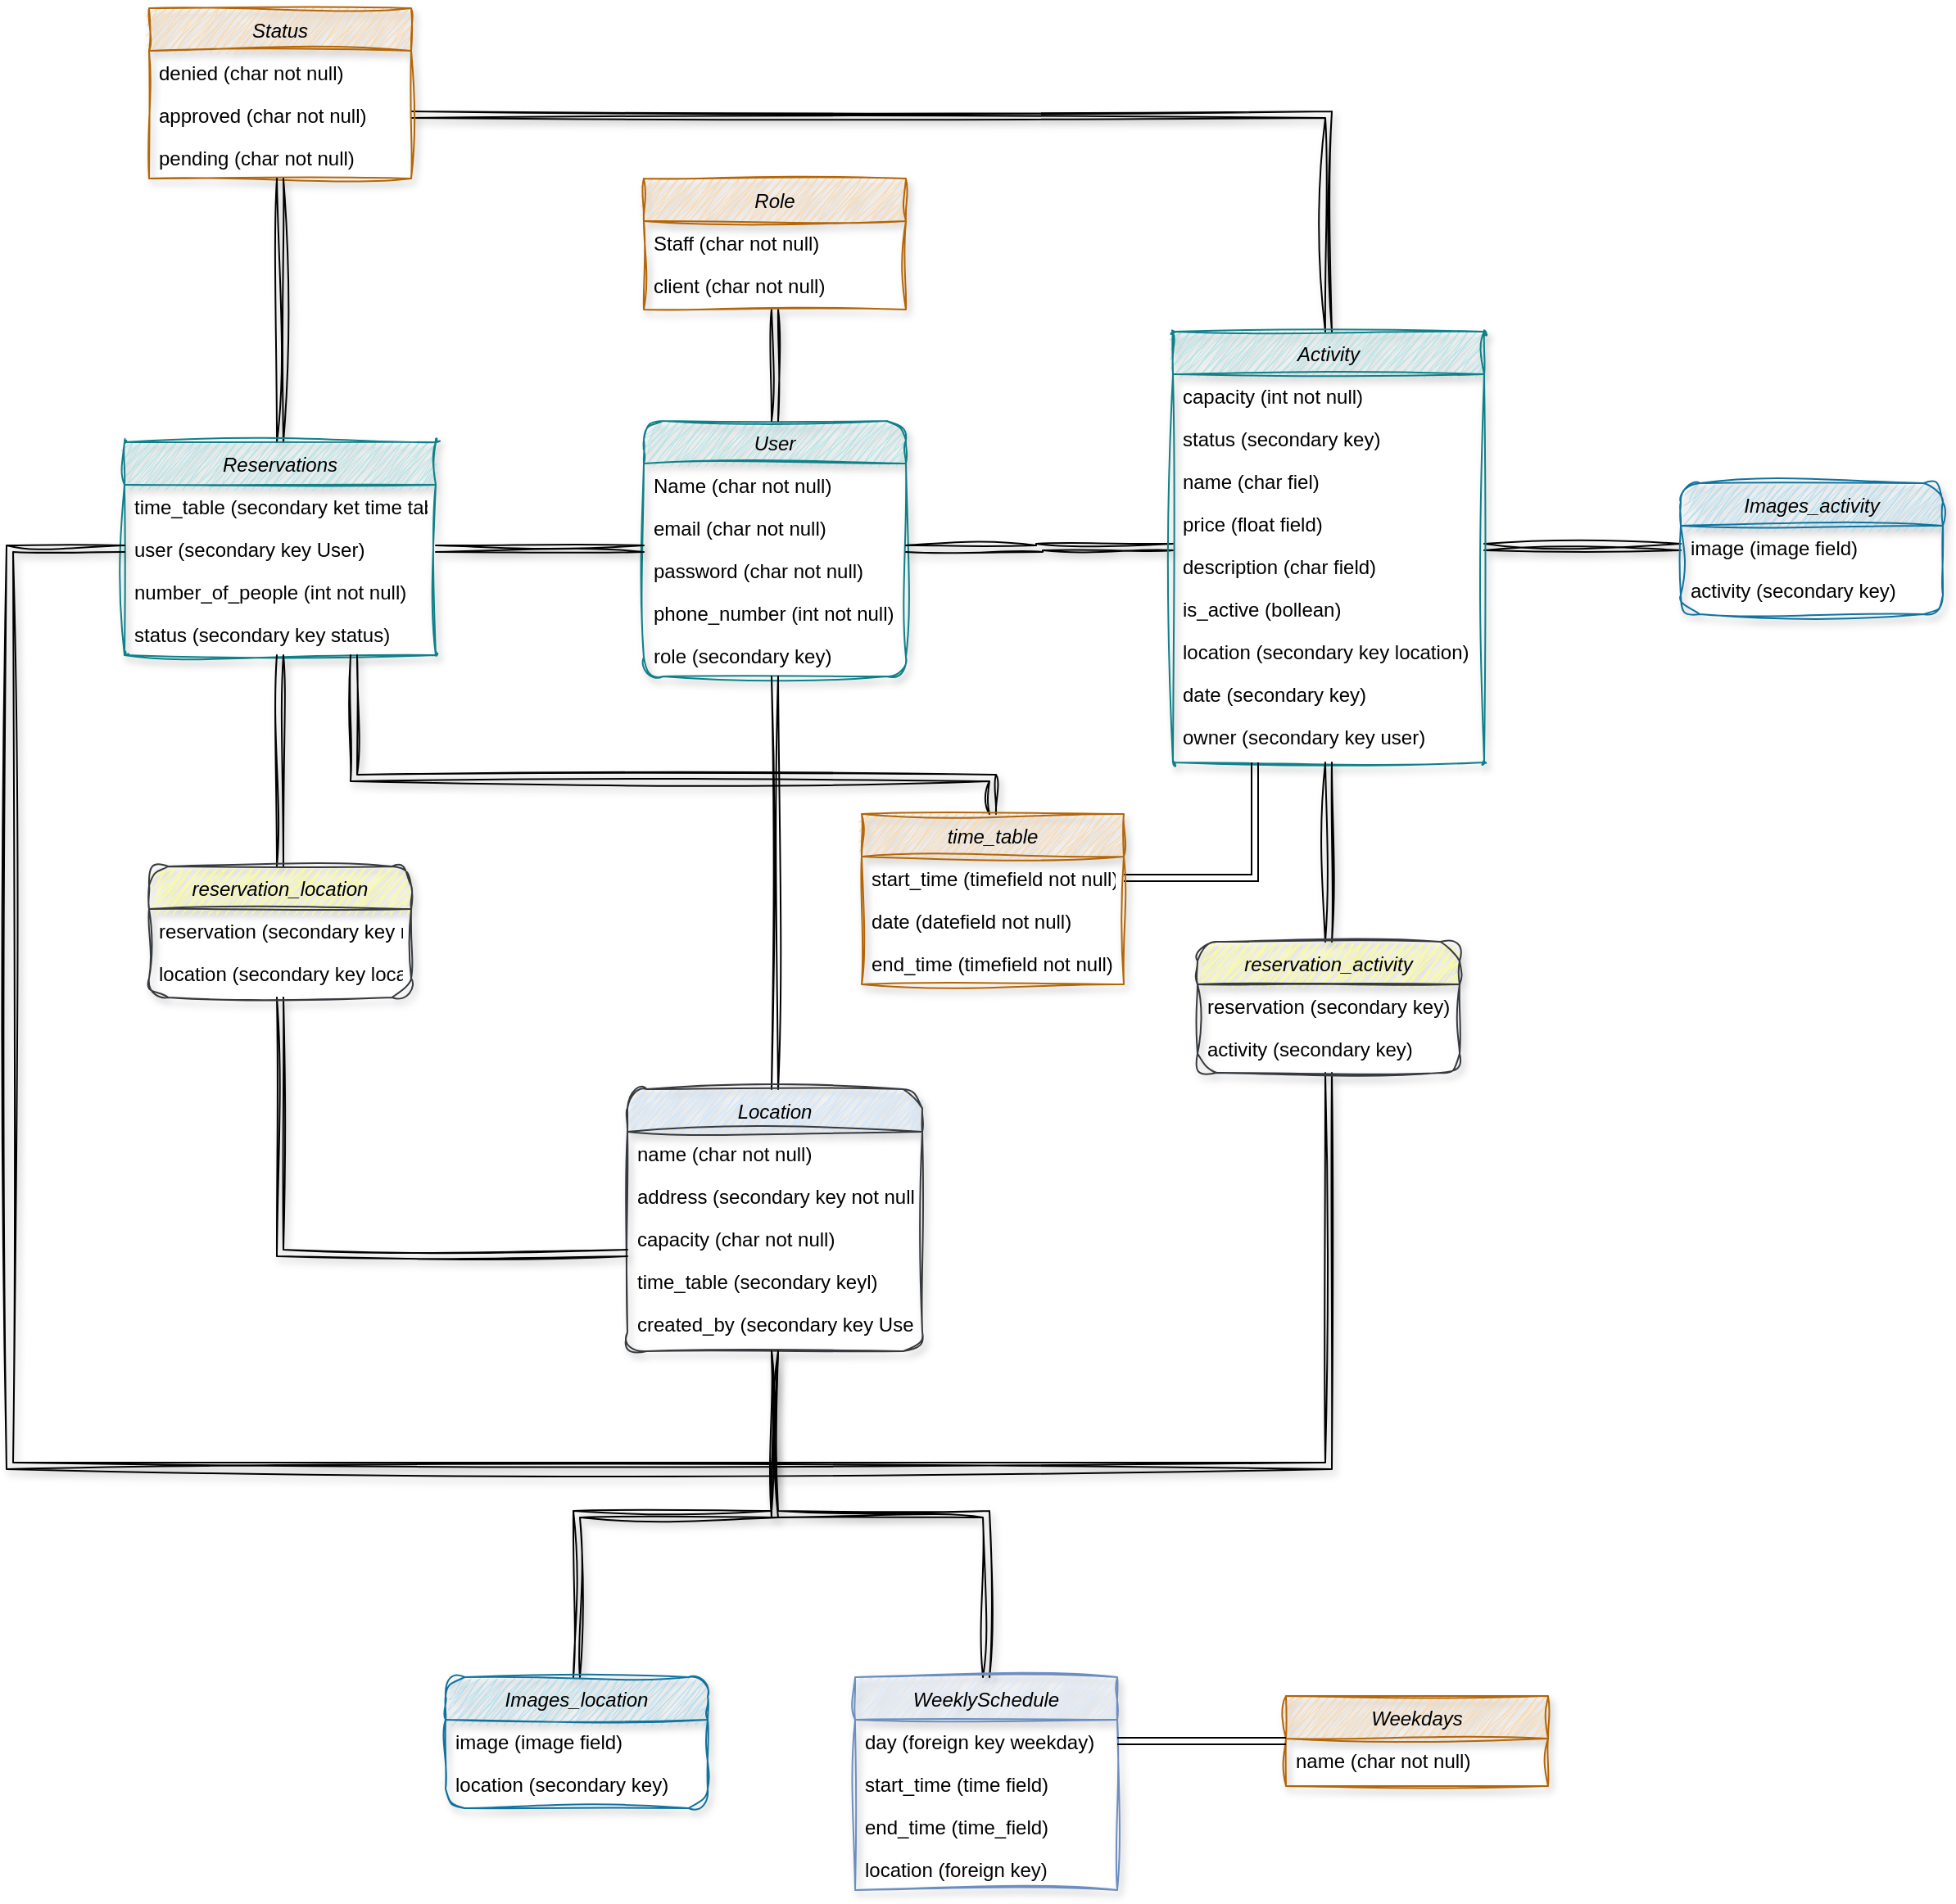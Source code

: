 <mxfile version="28.2.3">
  <diagram id="C5RBs43oDa-KdzZeNtuy" name="Page-1">
    <mxGraphModel dx="1466" dy="1884" grid="0" gridSize="10" guides="1" tooltips="1" connect="1" arrows="1" fold="1" page="0" pageScale="1" pageWidth="827" pageHeight="1169" math="0" shadow="0">
      <root>
        <mxCell id="WIyWlLk6GJQsqaUBKTNV-0" />
        <mxCell id="WIyWlLk6GJQsqaUBKTNV-1" parent="WIyWlLk6GJQsqaUBKTNV-0" />
        <mxCell id="UqeaQWdsZRu4WyFuc7RS-65" value="User" style="swimlane;fontStyle=2;align=center;verticalAlign=top;childLayout=stackLayout;horizontal=1;startSize=26;horizontalStack=0;resizeParent=1;resizeLast=0;collapsible=1;marginBottom=0;rounded=1;shadow=1;strokeWidth=1;fillColor=#b0e3e6;strokeColor=#0e8088;gradientColor=none;fillStyle=zigzag;sketch=1;curveFitting=1;jiggle=2;glass=0;" parent="WIyWlLk6GJQsqaUBKTNV-1" vertex="1">
          <mxGeometry x="1133" y="-190" width="160" height="156" as="geometry">
            <mxRectangle x="230" y="140" width="160" height="26" as="alternateBounds" />
          </mxGeometry>
        </mxCell>
        <mxCell id="UqeaQWdsZRu4WyFuc7RS-66" value="Name (char not null)" style="text;align=left;verticalAlign=top;spacingLeft=4;spacingRight=4;overflow=hidden;rotatable=0;points=[[0,0.5],[1,0.5]];portConstraint=eastwest;" parent="UqeaQWdsZRu4WyFuc7RS-65" vertex="1">
          <mxGeometry y="26" width="160" height="26" as="geometry" />
        </mxCell>
        <mxCell id="UqeaQWdsZRu4WyFuc7RS-67" value="email (char not null)" style="text;align=left;verticalAlign=top;spacingLeft=4;spacingRight=4;overflow=hidden;rotatable=0;points=[[0,0.5],[1,0.5]];portConstraint=eastwest;rounded=0;shadow=0;html=0;" parent="UqeaQWdsZRu4WyFuc7RS-65" vertex="1">
          <mxGeometry y="52" width="160" height="26" as="geometry" />
        </mxCell>
        <mxCell id="UqeaQWdsZRu4WyFuc7RS-68" value="password (char not null)" style="text;align=left;verticalAlign=top;spacingLeft=4;spacingRight=4;overflow=hidden;rotatable=0;points=[[0,0.5],[1,0.5]];portConstraint=eastwest;rounded=0;shadow=0;html=0;" parent="UqeaQWdsZRu4WyFuc7RS-65" vertex="1">
          <mxGeometry y="78" width="160" height="26" as="geometry" />
        </mxCell>
        <mxCell id="UqeaQWdsZRu4WyFuc7RS-69" value="phone_number (int not null)" style="text;align=left;verticalAlign=top;spacingLeft=4;spacingRight=4;overflow=hidden;rotatable=0;points=[[0,0.5],[1,0.5]];portConstraint=eastwest;" parent="UqeaQWdsZRu4WyFuc7RS-65" vertex="1">
          <mxGeometry y="104" width="160" height="26" as="geometry" />
        </mxCell>
        <mxCell id="UqeaQWdsZRu4WyFuc7RS-70" value="role (secondary key)" style="text;align=left;verticalAlign=top;spacingLeft=4;spacingRight=4;overflow=hidden;rotatable=0;points=[[0,0.5],[1,0.5]];portConstraint=eastwest;" parent="UqeaQWdsZRu4WyFuc7RS-65" vertex="1">
          <mxGeometry y="130" width="160" height="26" as="geometry" />
        </mxCell>
        <mxCell id="UqeaQWdsZRu4WyFuc7RS-71" style="edgeStyle=orthogonalEdgeStyle;rounded=0;orthogonalLoop=1;jettySize=auto;html=1;sketch=1;curveFitting=1;jiggle=2;shadow=1;shape=link;" parent="WIyWlLk6GJQsqaUBKTNV-1" source="UqeaQWdsZRu4WyFuc7RS-72" target="UqeaQWdsZRu4WyFuc7RS-65" edge="1">
          <mxGeometry relative="1" as="geometry" />
        </mxCell>
        <mxCell id="UqeaQWdsZRu4WyFuc7RS-72" value="Role" style="swimlane;fontStyle=2;align=center;verticalAlign=top;childLayout=stackLayout;horizontal=1;startSize=26;horizontalStack=0;resizeParent=1;resizeLast=0;collapsible=1;marginBottom=0;rounded=0;shadow=1;strokeWidth=1;fillColor=#fad7ac;strokeColor=#b46504;fillStyle=zigzag;sketch=1;curveFitting=1;jiggle=2;" parent="WIyWlLk6GJQsqaUBKTNV-1" vertex="1">
          <mxGeometry x="1133" y="-338" width="160" height="80" as="geometry">
            <mxRectangle x="230" y="140" width="160" height="26" as="alternateBounds" />
          </mxGeometry>
        </mxCell>
        <mxCell id="UqeaQWdsZRu4WyFuc7RS-73" value="Staff (char not null)" style="text;align=left;verticalAlign=top;spacingLeft=4;spacingRight=4;overflow=hidden;rotatable=0;points=[[0,0.5],[1,0.5]];portConstraint=eastwest;" parent="UqeaQWdsZRu4WyFuc7RS-72" vertex="1">
          <mxGeometry y="26" width="160" height="26" as="geometry" />
        </mxCell>
        <mxCell id="UqeaQWdsZRu4WyFuc7RS-74" value="client (char not null)" style="text;align=left;verticalAlign=top;spacingLeft=4;spacingRight=4;overflow=hidden;rotatable=0;points=[[0,0.5],[1,0.5]];portConstraint=eastwest;rounded=0;shadow=0;html=0;" parent="UqeaQWdsZRu4WyFuc7RS-72" vertex="1">
          <mxGeometry y="52" width="160" height="26" as="geometry" />
        </mxCell>
        <mxCell id="UqeaQWdsZRu4WyFuc7RS-75" style="edgeStyle=orthogonalEdgeStyle;rounded=0;orthogonalLoop=1;jettySize=auto;html=1;sketch=1;curveFitting=1;jiggle=2;shape=link;shadow=1;" parent="WIyWlLk6GJQsqaUBKTNV-1" source="UqeaQWdsZRu4WyFuc7RS-78" target="UqeaQWdsZRu4WyFuc7RS-84" edge="1">
          <mxGeometry relative="1" as="geometry" />
        </mxCell>
        <mxCell id="UqeaQWdsZRu4WyFuc7RS-76" style="edgeStyle=orthogonalEdgeStyle;rounded=1;orthogonalLoop=1;jettySize=auto;html=1;shape=link;sketch=1;curveFitting=1;jiggle=2;" parent="WIyWlLk6GJQsqaUBKTNV-1" source="UqeaQWdsZRu4WyFuc7RS-78" target="UqeaQWdsZRu4WyFuc7RS-65" edge="1">
          <mxGeometry relative="1" as="geometry" />
        </mxCell>
        <mxCell id="UqeaQWdsZRu4WyFuc7RS-78" value="Location" style="swimlane;fontStyle=2;align=center;verticalAlign=top;childLayout=stackLayout;horizontal=1;startSize=26;horizontalStack=0;resizeParent=1;resizeLast=0;collapsible=1;marginBottom=0;rounded=1;shadow=1;strokeWidth=1;fillColor=#cce5ff;strokeColor=#36393d;fillStyle=zigzag;sketch=1;curveFitting=1;jiggle=2;" parent="WIyWlLk6GJQsqaUBKTNV-1" vertex="1">
          <mxGeometry x="1123" y="218" width="180" height="160" as="geometry">
            <mxRectangle x="70" y="-280" width="160" height="26" as="alternateBounds" />
          </mxGeometry>
        </mxCell>
        <mxCell id="UqeaQWdsZRu4WyFuc7RS-79" value="name (char not null)" style="text;align=left;verticalAlign=top;spacingLeft=4;spacingRight=4;overflow=hidden;rotatable=0;points=[[0,0.5],[1,0.5]];portConstraint=eastwest;" parent="UqeaQWdsZRu4WyFuc7RS-78" vertex="1">
          <mxGeometry y="26" width="180" height="26" as="geometry" />
        </mxCell>
        <mxCell id="UqeaQWdsZRu4WyFuc7RS-80" value="address (secondary key not null)" style="text;align=left;verticalAlign=top;spacingLeft=4;spacingRight=4;overflow=hidden;rotatable=0;points=[[0,0.5],[1,0.5]];portConstraint=eastwest;rounded=0;shadow=0;html=0;" parent="UqeaQWdsZRu4WyFuc7RS-78" vertex="1">
          <mxGeometry y="52" width="180" height="26" as="geometry" />
        </mxCell>
        <mxCell id="UqeaQWdsZRu4WyFuc7RS-81" value="capacity (char not null)" style="text;align=left;verticalAlign=top;spacingLeft=4;spacingRight=4;overflow=hidden;rotatable=0;points=[[0,0.5],[1,0.5]];portConstraint=eastwest;rounded=0;shadow=0;html=0;" parent="UqeaQWdsZRu4WyFuc7RS-78" vertex="1">
          <mxGeometry y="78" width="180" height="26" as="geometry" />
        </mxCell>
        <mxCell id="UqeaQWdsZRu4WyFuc7RS-82" value="time_table (secondary keyl)" style="text;align=left;verticalAlign=top;spacingLeft=4;spacingRight=4;overflow=hidden;rotatable=0;points=[[0,0.5],[1,0.5]];portConstraint=eastwest;rounded=0;shadow=0;html=0;" parent="UqeaQWdsZRu4WyFuc7RS-78" vertex="1">
          <mxGeometry y="104" width="180" height="26" as="geometry" />
        </mxCell>
        <mxCell id="UqeaQWdsZRu4WyFuc7RS-83" value="created_by (secondary key User)" style="text;align=left;verticalAlign=top;spacingLeft=4;spacingRight=4;overflow=hidden;rotatable=0;points=[[0,0.5],[1,0.5]];portConstraint=eastwest;rounded=0;shadow=0;html=0;" parent="UqeaQWdsZRu4WyFuc7RS-78" vertex="1">
          <mxGeometry y="130" width="180" height="26" as="geometry" />
        </mxCell>
        <mxCell id="UqeaQWdsZRu4WyFuc7RS-84" value="Images_location" style="swimlane;fontStyle=2;align=center;verticalAlign=top;childLayout=stackLayout;horizontal=1;startSize=26;horizontalStack=0;resizeParent=1;resizeLast=0;collapsible=1;marginBottom=0;rounded=1;shadow=1;strokeWidth=1;fillColor=#b1ddf0;strokeColor=#10739e;fillStyle=zigzag;sketch=1;curveFitting=1;jiggle=2;" parent="WIyWlLk6GJQsqaUBKTNV-1" vertex="1">
          <mxGeometry x="1012" y="577" width="160" height="80" as="geometry">
            <mxRectangle x="230" y="140" width="160" height="26" as="alternateBounds" />
          </mxGeometry>
        </mxCell>
        <mxCell id="UqeaQWdsZRu4WyFuc7RS-85" value="image (image field)" style="text;align=left;verticalAlign=top;spacingLeft=4;spacingRight=4;overflow=hidden;rotatable=0;points=[[0,0.5],[1,0.5]];portConstraint=eastwest;rounded=1;sketch=1;curveFitting=1;jiggle=2;shadow=1;" parent="UqeaQWdsZRu4WyFuc7RS-84" vertex="1">
          <mxGeometry y="26" width="160" height="26" as="geometry" />
        </mxCell>
        <mxCell id="UqeaQWdsZRu4WyFuc7RS-86" value="location (secondary key)" style="text;align=left;verticalAlign=top;spacingLeft=4;spacingRight=4;overflow=hidden;rotatable=0;points=[[0,0.5],[1,0.5]];portConstraint=eastwest;rounded=0;shadow=0;html=0;" parent="UqeaQWdsZRu4WyFuc7RS-84" vertex="1">
          <mxGeometry y="52" width="160" height="26" as="geometry" />
        </mxCell>
        <mxCell id="UqeaQWdsZRu4WyFuc7RS-87" style="edgeStyle=orthogonalEdgeStyle;rounded=0;orthogonalLoop=1;jettySize=auto;html=1;entryX=1;entryY=0.5;entryDx=0;entryDy=0;shadow=1;flowAnimation=0;sketch=1;curveFitting=1;jiggle=2;shape=link;" parent="WIyWlLk6GJQsqaUBKTNV-1" source="UqeaQWdsZRu4WyFuc7RS-90" target="UqeaQWdsZRu4WyFuc7RS-102" edge="1">
          <mxGeometry relative="1" as="geometry" />
        </mxCell>
        <mxCell id="UqeaQWdsZRu4WyFuc7RS-88" style="edgeStyle=orthogonalEdgeStyle;rounded=0;orthogonalLoop=1;jettySize=auto;html=1;shape=link;shadow=1;sketch=1;curveFitting=1;jiggle=2;" parent="WIyWlLk6GJQsqaUBKTNV-1" source="UqeaQWdsZRu4WyFuc7RS-90" target="UqeaQWdsZRu4WyFuc7RS-65" edge="1">
          <mxGeometry relative="1" as="geometry" />
        </mxCell>
        <mxCell id="UqeaQWdsZRu4WyFuc7RS-89" style="edgeStyle=orthogonalEdgeStyle;rounded=0;orthogonalLoop=1;jettySize=auto;html=1;sketch=1;curveFitting=1;jiggle=2;shadow=1;shape=link;" parent="WIyWlLk6GJQsqaUBKTNV-1" source="UqeaQWdsZRu4WyFuc7RS-90" target="UqeaQWdsZRu4WyFuc7RS-105" edge="1">
          <mxGeometry relative="1" as="geometry" />
        </mxCell>
        <mxCell id="UqeaQWdsZRu4WyFuc7RS-90" value="Activity" style="swimlane;fontStyle=2;align=center;verticalAlign=top;childLayout=stackLayout;horizontal=1;startSize=26;horizontalStack=0;resizeParent=1;resizeLast=0;collapsible=1;marginBottom=0;rounded=1;shadow=1;strokeWidth=1;fillColor=#b0e3e6;strokeColor=#0e8088;gradientColor=none;fillStyle=zigzag;glass=0;arcSize=0;swimlaneLine=1;sketch=1;curveFitting=1;jiggle=2;" parent="WIyWlLk6GJQsqaUBKTNV-1" vertex="1">
          <mxGeometry x="1456" y="-244.5" width="190" height="263" as="geometry">
            <mxRectangle x="230" y="140" width="160" height="26" as="alternateBounds" />
          </mxGeometry>
        </mxCell>
        <mxCell id="UqeaQWdsZRu4WyFuc7RS-91" value="capacity (int not null)" style="text;align=left;verticalAlign=top;spacingLeft=4;spacingRight=4;overflow=hidden;rotatable=0;points=[[0,0.5],[1,0.5]];portConstraint=eastwest;" parent="UqeaQWdsZRu4WyFuc7RS-90" vertex="1">
          <mxGeometry y="26" width="190" height="26" as="geometry" />
        </mxCell>
        <mxCell id="UqeaQWdsZRu4WyFuc7RS-92" value="status (secondary key)" style="text;align=left;verticalAlign=top;spacingLeft=4;spacingRight=4;overflow=hidden;rotatable=0;points=[[0,0.5],[1,0.5]];portConstraint=eastwest;" parent="UqeaQWdsZRu4WyFuc7RS-90" vertex="1">
          <mxGeometry y="52" width="190" height="26" as="geometry" />
        </mxCell>
        <mxCell id="UqeaQWdsZRu4WyFuc7RS-93" value="name (char fiel)" style="text;align=left;verticalAlign=top;spacingLeft=4;spacingRight=4;overflow=hidden;rotatable=0;points=[[0,0.5],[1,0.5]];portConstraint=eastwest;" parent="UqeaQWdsZRu4WyFuc7RS-90" vertex="1">
          <mxGeometry y="78" width="190" height="26" as="geometry" />
        </mxCell>
        <mxCell id="UqeaQWdsZRu4WyFuc7RS-94" value="price (float field)" style="text;align=left;verticalAlign=top;spacingLeft=4;spacingRight=4;overflow=hidden;rotatable=0;points=[[0,0.5],[1,0.5]];portConstraint=eastwest;" parent="UqeaQWdsZRu4WyFuc7RS-90" vertex="1">
          <mxGeometry y="104" width="190" height="26" as="geometry" />
        </mxCell>
        <mxCell id="UqeaQWdsZRu4WyFuc7RS-95" value="description (char field)" style="text;align=left;verticalAlign=top;spacingLeft=4;spacingRight=4;overflow=hidden;rotatable=0;points=[[0,0.5],[1,0.5]];portConstraint=eastwest;" parent="UqeaQWdsZRu4WyFuc7RS-90" vertex="1">
          <mxGeometry y="130" width="190" height="26" as="geometry" />
        </mxCell>
        <mxCell id="UqeaQWdsZRu4WyFuc7RS-96" value="is_active (bollean)" style="text;align=left;verticalAlign=top;spacingLeft=4;spacingRight=4;overflow=hidden;rotatable=0;points=[[0,0.5],[1,0.5]];portConstraint=eastwest;" parent="UqeaQWdsZRu4WyFuc7RS-90" vertex="1">
          <mxGeometry y="156" width="190" height="26" as="geometry" />
        </mxCell>
        <mxCell id="UqeaQWdsZRu4WyFuc7RS-97" value="location (secondary key location)" style="text;align=left;verticalAlign=top;spacingLeft=4;spacingRight=4;overflow=hidden;rotatable=0;points=[[0,0.5],[1,0.5]];portConstraint=eastwest;" parent="UqeaQWdsZRu4WyFuc7RS-90" vertex="1">
          <mxGeometry y="182" width="190" height="26" as="geometry" />
        </mxCell>
        <mxCell id="UqeaQWdsZRu4WyFuc7RS-98" value="date (secondary key)" style="text;align=left;verticalAlign=top;spacingLeft=4;spacingRight=4;overflow=hidden;rotatable=0;points=[[0,0.5],[1,0.5]];portConstraint=eastwest;" parent="UqeaQWdsZRu4WyFuc7RS-90" vertex="1">
          <mxGeometry y="208" width="190" height="26" as="geometry" />
        </mxCell>
        <mxCell id="UqeaQWdsZRu4WyFuc7RS-99" value="owner (secondary key user)" style="text;align=left;verticalAlign=top;spacingLeft=4;spacingRight=4;overflow=hidden;rotatable=0;points=[[0,0.5],[1,0.5]];portConstraint=eastwest;" parent="UqeaQWdsZRu4WyFuc7RS-90" vertex="1">
          <mxGeometry y="234" width="190" height="26" as="geometry" />
        </mxCell>
        <mxCell id="UqeaQWdsZRu4WyFuc7RS-100" value="Status" style="swimlane;fontStyle=2;align=center;verticalAlign=top;childLayout=stackLayout;horizontal=1;startSize=26;horizontalStack=0;resizeParent=1;resizeLast=0;collapsible=1;marginBottom=0;rounded=0;shadow=1;strokeWidth=1;fillColor=#fad7ac;strokeColor=#b46504;fillStyle=zigzag;sketch=1;curveFitting=1;jiggle=2;" parent="WIyWlLk6GJQsqaUBKTNV-1" vertex="1">
          <mxGeometry x="831" y="-442" width="160" height="104" as="geometry">
            <mxRectangle x="230" y="140" width="160" height="26" as="alternateBounds" />
          </mxGeometry>
        </mxCell>
        <mxCell id="UqeaQWdsZRu4WyFuc7RS-101" value="denied (char not null)" style="text;align=left;verticalAlign=top;spacingLeft=4;spacingRight=4;overflow=hidden;rotatable=0;points=[[0,0.5],[1,0.5]];portConstraint=eastwest;rounded=0;shadow=0;html=0;" parent="UqeaQWdsZRu4WyFuc7RS-100" vertex="1">
          <mxGeometry y="26" width="160" height="26" as="geometry" />
        </mxCell>
        <mxCell id="UqeaQWdsZRu4WyFuc7RS-102" value="approved (char not null)" style="text;align=left;verticalAlign=top;spacingLeft=4;spacingRight=4;overflow=hidden;rotatable=0;points=[[0,0.5],[1,0.5]];portConstraint=eastwest;" parent="UqeaQWdsZRu4WyFuc7RS-100" vertex="1">
          <mxGeometry y="52" width="160" height="26" as="geometry" />
        </mxCell>
        <mxCell id="UqeaQWdsZRu4WyFuc7RS-103" value="pending (char not null)" style="text;align=left;verticalAlign=top;spacingLeft=4;spacingRight=4;overflow=hidden;rotatable=0;points=[[0,0.5],[1,0.5]];portConstraint=eastwest;rounded=0;shadow=0;html=0;" parent="UqeaQWdsZRu4WyFuc7RS-100" vertex="1">
          <mxGeometry y="78" width="160" height="26" as="geometry" />
        </mxCell>
        <mxCell id="UqeaQWdsZRu4WyFuc7RS-104" value="Images_activity" style="swimlane;fontStyle=2;align=center;verticalAlign=top;childLayout=stackLayout;horizontal=1;startSize=26;horizontalStack=0;resizeParent=1;resizeLast=0;collapsible=1;marginBottom=0;rounded=1;shadow=1;strokeWidth=1;fillColor=#b1ddf0;strokeColor=#10739e;fillStyle=zigzag;sketch=1;curveFitting=1;jiggle=2;" parent="WIyWlLk6GJQsqaUBKTNV-1" vertex="1">
          <mxGeometry x="1766" y="-152" width="160" height="80" as="geometry">
            <mxRectangle x="230" y="140" width="160" height="26" as="alternateBounds" />
          </mxGeometry>
        </mxCell>
        <mxCell id="UqeaQWdsZRu4WyFuc7RS-105" value="image (image field)" style="text;align=left;verticalAlign=top;spacingLeft=4;spacingRight=4;overflow=hidden;rotatable=0;points=[[0,0.5],[1,0.5]];portConstraint=eastwest;rounded=1;sketch=1;curveFitting=1;jiggle=2;shadow=1;" parent="UqeaQWdsZRu4WyFuc7RS-104" vertex="1">
          <mxGeometry y="26" width="160" height="26" as="geometry" />
        </mxCell>
        <mxCell id="UqeaQWdsZRu4WyFuc7RS-106" value="activity (secondary key)" style="text;align=left;verticalAlign=top;spacingLeft=4;spacingRight=4;overflow=hidden;rotatable=0;points=[[0,0.5],[1,0.5]];portConstraint=eastwest;rounded=0;shadow=0;html=0;" parent="UqeaQWdsZRu4WyFuc7RS-104" vertex="1">
          <mxGeometry y="52" width="160" height="26" as="geometry" />
        </mxCell>
        <mxCell id="UqeaQWdsZRu4WyFuc7RS-107" style="edgeStyle=orthogonalEdgeStyle;rounded=0;orthogonalLoop=1;jettySize=auto;html=1;shape=link;shadow=1;sketch=1;curveFitting=1;jiggle=2;" parent="WIyWlLk6GJQsqaUBKTNV-1" source="UqeaQWdsZRu4WyFuc7RS-109" target="UqeaQWdsZRu4WyFuc7RS-100" edge="1">
          <mxGeometry relative="1" as="geometry" />
        </mxCell>
        <mxCell id="UqeaQWdsZRu4WyFuc7RS-108" style="edgeStyle=orthogonalEdgeStyle;rounded=0;orthogonalLoop=1;jettySize=auto;html=1;shape=link;shadow=1;sketch=1;curveFitting=1;jiggle=2;" parent="WIyWlLk6GJQsqaUBKTNV-1" source="UqeaQWdsZRu4WyFuc7RS-109" target="UqeaQWdsZRu4WyFuc7RS-65" edge="1">
          <mxGeometry relative="1" as="geometry" />
        </mxCell>
        <mxCell id="UqeaQWdsZRu4WyFuc7RS-109" value="Reservations" style="swimlane;fontStyle=2;align=center;verticalAlign=top;childLayout=stackLayout;horizontal=1;startSize=26;horizontalStack=0;resizeParent=1;resizeLast=0;collapsible=1;marginBottom=0;rounded=1;shadow=1;strokeWidth=1;fillColor=#b0e3e6;strokeColor=#0e8088;gradientColor=none;fillStyle=zigzag;sketch=1;curveFitting=1;jiggle=2;glass=0;arcSize=0;" parent="WIyWlLk6GJQsqaUBKTNV-1" vertex="1">
          <mxGeometry x="816" y="-177" width="190" height="130" as="geometry">
            <mxRectangle x="230" y="140" width="160" height="26" as="alternateBounds" />
          </mxGeometry>
        </mxCell>
        <mxCell id="UqeaQWdsZRu4WyFuc7RS-110" value="time_table (secondary ket time table)" style="text;align=left;verticalAlign=top;spacingLeft=4;spacingRight=4;overflow=hidden;rotatable=0;points=[[0,0.5],[1,0.5]];portConstraint=eastwest;rounded=0;shadow=0;html=0;" parent="UqeaQWdsZRu4WyFuc7RS-109" vertex="1">
          <mxGeometry y="26" width="190" height="26" as="geometry" />
        </mxCell>
        <mxCell id="UqeaQWdsZRu4WyFuc7RS-111" value="user (secondary key User)" style="text;align=left;verticalAlign=top;spacingLeft=4;spacingRight=4;overflow=hidden;rotatable=0;points=[[0,0.5],[1,0.5]];portConstraint=eastwest;rounded=0;shadow=0;html=0;" parent="UqeaQWdsZRu4WyFuc7RS-109" vertex="1">
          <mxGeometry y="52" width="190" height="26" as="geometry" />
        </mxCell>
        <mxCell id="UqeaQWdsZRu4WyFuc7RS-112" value="number_of_people (int not null)" style="text;align=left;verticalAlign=top;spacingLeft=4;spacingRight=4;overflow=hidden;rotatable=0;points=[[0,0.5],[1,0.5]];portConstraint=eastwest;" parent="UqeaQWdsZRu4WyFuc7RS-109" vertex="1">
          <mxGeometry y="78" width="190" height="26" as="geometry" />
        </mxCell>
        <mxCell id="UqeaQWdsZRu4WyFuc7RS-113" value="status (secondary key status)" style="text;align=left;verticalAlign=top;spacingLeft=4;spacingRight=4;overflow=hidden;rotatable=0;points=[[0,0.5],[1,0.5]];portConstraint=eastwest;" parent="UqeaQWdsZRu4WyFuc7RS-109" vertex="1">
          <mxGeometry y="104" width="190" height="26" as="geometry" />
        </mxCell>
        <mxCell id="UqeaQWdsZRu4WyFuc7RS-114" style="edgeStyle=orthogonalEdgeStyle;rounded=0;orthogonalLoop=1;jettySize=auto;html=1;sketch=1;curveFitting=1;jiggle=2;shadow=1;shape=link;" parent="WIyWlLk6GJQsqaUBKTNV-1" source="UqeaQWdsZRu4WyFuc7RS-116" target="UqeaQWdsZRu4WyFuc7RS-109" edge="1">
          <mxGeometry relative="1" as="geometry" />
        </mxCell>
        <mxCell id="UqeaQWdsZRu4WyFuc7RS-115" style="edgeStyle=orthogonalEdgeStyle;rounded=0;orthogonalLoop=1;jettySize=auto;html=1;shape=link;sketch=1;curveFitting=1;jiggle=2;shadow=1;" parent="WIyWlLk6GJQsqaUBKTNV-1" source="UqeaQWdsZRu4WyFuc7RS-116" target="UqeaQWdsZRu4WyFuc7RS-78" edge="1">
          <mxGeometry relative="1" as="geometry">
            <Array as="points">
              <mxPoint x="911" y="318" />
            </Array>
          </mxGeometry>
        </mxCell>
        <mxCell id="UqeaQWdsZRu4WyFuc7RS-116" value="reservation_location" style="swimlane;fontStyle=2;align=center;verticalAlign=top;childLayout=stackLayout;horizontal=1;startSize=26;horizontalStack=0;resizeParent=1;resizeLast=0;collapsible=1;marginBottom=0;rounded=1;shadow=1;strokeWidth=1;fillColor=#ffff88;strokeColor=#36393d;fillStyle=zigzag;sketch=1;curveFitting=1;jiggle=2;" parent="WIyWlLk6GJQsqaUBKTNV-1" vertex="1">
          <mxGeometry x="831" y="82" width="160" height="80" as="geometry">
            <mxRectangle x="230" y="140" width="160" height="26" as="alternateBounds" />
          </mxGeometry>
        </mxCell>
        <mxCell id="UqeaQWdsZRu4WyFuc7RS-117" value="reservation (secondary key reservation)" style="text;align=left;verticalAlign=top;spacingLeft=4;spacingRight=4;overflow=hidden;rotatable=0;points=[[0,0.5],[1,0.5]];portConstraint=eastwest;rounded=1;sketch=1;curveFitting=1;jiggle=2;shadow=1;" parent="UqeaQWdsZRu4WyFuc7RS-116" vertex="1">
          <mxGeometry y="26" width="160" height="26" as="geometry" />
        </mxCell>
        <mxCell id="UqeaQWdsZRu4WyFuc7RS-118" value="location (secondary key location)" style="text;align=left;verticalAlign=top;spacingLeft=4;spacingRight=4;overflow=hidden;rotatable=0;points=[[0,0.5],[1,0.5]];portConstraint=eastwest;rounded=0;shadow=0;html=0;" parent="UqeaQWdsZRu4WyFuc7RS-116" vertex="1">
          <mxGeometry y="52" width="160" height="26" as="geometry" />
        </mxCell>
        <mxCell id="UqeaQWdsZRu4WyFuc7RS-119" style="edgeStyle=orthogonalEdgeStyle;rounded=0;orthogonalLoop=1;jettySize=auto;html=1;shape=link;sketch=1;curveFitting=1;jiggle=2;shadow=1;" parent="WIyWlLk6GJQsqaUBKTNV-1" source="UqeaQWdsZRu4WyFuc7RS-121" target="UqeaQWdsZRu4WyFuc7RS-90" edge="1">
          <mxGeometry relative="1" as="geometry" />
        </mxCell>
        <mxCell id="UqeaQWdsZRu4WyFuc7RS-120" style="edgeStyle=orthogonalEdgeStyle;rounded=0;orthogonalLoop=1;jettySize=auto;html=1;shape=link;shadow=1;sketch=1;curveFitting=1;jiggle=2;" parent="WIyWlLk6GJQsqaUBKTNV-1" source="UqeaQWdsZRu4WyFuc7RS-121" target="UqeaQWdsZRu4WyFuc7RS-109" edge="1">
          <mxGeometry relative="1" as="geometry">
            <mxPoint x="646" y="298" as="targetPoint" />
            <Array as="points">
              <mxPoint x="1551" y="448" />
              <mxPoint x="746" y="448" />
              <mxPoint x="746" y="-112" />
            </Array>
          </mxGeometry>
        </mxCell>
        <mxCell id="UqeaQWdsZRu4WyFuc7RS-121" value="reservation_activity" style="swimlane;fontStyle=2;align=center;verticalAlign=top;childLayout=stackLayout;horizontal=1;startSize=26;horizontalStack=0;resizeParent=1;resizeLast=0;collapsible=1;marginBottom=0;rounded=1;shadow=1;strokeWidth=1;fillColor=#ffff88;strokeColor=#36393d;fillStyle=zigzag;sketch=1;curveFitting=1;jiggle=2;" parent="WIyWlLk6GJQsqaUBKTNV-1" vertex="1">
          <mxGeometry x="1471" y="128" width="160" height="80" as="geometry">
            <mxRectangle x="230" y="140" width="160" height="26" as="alternateBounds" />
          </mxGeometry>
        </mxCell>
        <mxCell id="UqeaQWdsZRu4WyFuc7RS-122" value="reservation (secondary key)" style="text;align=left;verticalAlign=top;spacingLeft=4;spacingRight=4;overflow=hidden;rotatable=0;points=[[0,0.5],[1,0.5]];portConstraint=eastwest;rounded=1;sketch=1;curveFitting=1;jiggle=2;shadow=1;" parent="UqeaQWdsZRu4WyFuc7RS-121" vertex="1">
          <mxGeometry y="26" width="160" height="26" as="geometry" />
        </mxCell>
        <mxCell id="UqeaQWdsZRu4WyFuc7RS-123" value="activity (secondary key)" style="text;align=left;verticalAlign=top;spacingLeft=4;spacingRight=4;overflow=hidden;rotatable=0;points=[[0,0.5],[1,0.5]];portConstraint=eastwest;rounded=0;shadow=0;html=0;" parent="UqeaQWdsZRu4WyFuc7RS-121" vertex="1">
          <mxGeometry y="52" width="160" height="26" as="geometry" />
        </mxCell>
        <mxCell id="UqeaQWdsZRu4WyFuc7RS-124" style="edgeStyle=orthogonalEdgeStyle;rounded=0;orthogonalLoop=1;jettySize=auto;html=1;shape=link;sketch=1;curveFitting=1;jiggle=2;shadow=1;" parent="WIyWlLk6GJQsqaUBKTNV-1" source="UqeaQWdsZRu4WyFuc7RS-126" target="UqeaQWdsZRu4WyFuc7RS-109" edge="1">
          <mxGeometry relative="1" as="geometry">
            <Array as="points">
              <mxPoint x="1346" y="28" />
              <mxPoint x="956" y="28" />
            </Array>
          </mxGeometry>
        </mxCell>
        <mxCell id="UqeaQWdsZRu4WyFuc7RS-125" style="edgeStyle=orthogonalEdgeStyle;rounded=0;orthogonalLoop=1;jettySize=auto;html=1;shape=link;" parent="WIyWlLk6GJQsqaUBKTNV-1" source="UqeaQWdsZRu4WyFuc7RS-126" target="UqeaQWdsZRu4WyFuc7RS-90" edge="1">
          <mxGeometry relative="1" as="geometry">
            <Array as="points">
              <mxPoint x="1506" y="89" />
            </Array>
          </mxGeometry>
        </mxCell>
        <mxCell id="UqeaQWdsZRu4WyFuc7RS-126" value="time_table" style="swimlane;fontStyle=2;align=center;verticalAlign=top;childLayout=stackLayout;horizontal=1;startSize=26;horizontalStack=0;resizeParent=1;resizeLast=0;collapsible=1;marginBottom=0;rounded=0;shadow=1;strokeWidth=1;fillColor=#fad7ac;strokeColor=#b46504;fillStyle=zigzag;sketch=1;curveFitting=1;jiggle=2;" parent="WIyWlLk6GJQsqaUBKTNV-1" vertex="1">
          <mxGeometry x="1266" y="50" width="160" height="104" as="geometry">
            <mxRectangle x="230" y="140" width="160" height="26" as="alternateBounds" />
          </mxGeometry>
        </mxCell>
        <mxCell id="UqeaQWdsZRu4WyFuc7RS-127" value="start_time (timefield not null)" style="text;align=left;verticalAlign=top;spacingLeft=4;spacingRight=4;overflow=hidden;rotatable=0;points=[[0,0.5],[1,0.5]];portConstraint=eastwest;rounded=0;shadow=0;html=0;" parent="UqeaQWdsZRu4WyFuc7RS-126" vertex="1">
          <mxGeometry y="26" width="160" height="26" as="geometry" />
        </mxCell>
        <mxCell id="UqeaQWdsZRu4WyFuc7RS-128" value="date (datefield not null)" style="text;align=left;verticalAlign=top;spacingLeft=4;spacingRight=4;overflow=hidden;rotatable=0;points=[[0,0.5],[1,0.5]];portConstraint=eastwest;rounded=0;shadow=0;html=0;" parent="UqeaQWdsZRu4WyFuc7RS-126" vertex="1">
          <mxGeometry y="52" width="160" height="26" as="geometry" />
        </mxCell>
        <mxCell id="UqeaQWdsZRu4WyFuc7RS-129" value="end_time (timefield not null)" style="text;align=left;verticalAlign=top;spacingLeft=4;spacingRight=4;overflow=hidden;rotatable=0;points=[[0,0.5],[1,0.5]];portConstraint=eastwest;rounded=0;shadow=0;html=0;" parent="UqeaQWdsZRu4WyFuc7RS-126" vertex="1">
          <mxGeometry y="78" width="160" height="26" as="geometry" />
        </mxCell>
        <mxCell id="kwRmD_gZzs9eir6NbJgL-0" value="Weekdays" style="swimlane;fontStyle=2;align=center;verticalAlign=top;childLayout=stackLayout;horizontal=1;startSize=26;horizontalStack=0;resizeParent=1;resizeLast=0;collapsible=1;marginBottom=0;rounded=0;shadow=1;strokeWidth=1;fillColor=#fad7ac;strokeColor=#b46504;fillStyle=zigzag;sketch=1;curveFitting=1;jiggle=2;" vertex="1" parent="WIyWlLk6GJQsqaUBKTNV-1">
          <mxGeometry x="1525" y="588.5" width="160" height="55" as="geometry">
            <mxRectangle x="230" y="140" width="160" height="26" as="alternateBounds" />
          </mxGeometry>
        </mxCell>
        <mxCell id="kwRmD_gZzs9eir6NbJgL-1" value="name (char not null)" style="text;align=left;verticalAlign=top;spacingLeft=4;spacingRight=4;overflow=hidden;rotatable=0;points=[[0,0.5],[1,0.5]];portConstraint=eastwest;" vertex="1" parent="kwRmD_gZzs9eir6NbJgL-0">
          <mxGeometry y="26" width="160" height="26" as="geometry" />
        </mxCell>
        <mxCell id="kwRmD_gZzs9eir6NbJgL-16" style="edgeStyle=orthogonalEdgeStyle;rounded=0;orthogonalLoop=1;jettySize=auto;html=1;shape=link;shadow=1;sketch=1;curveFitting=1;jiggle=2;" edge="1" parent="WIyWlLk6GJQsqaUBKTNV-1" source="kwRmD_gZzs9eir6NbJgL-8" target="UqeaQWdsZRu4WyFuc7RS-78">
          <mxGeometry relative="1" as="geometry" />
        </mxCell>
        <mxCell id="kwRmD_gZzs9eir6NbJgL-8" value="WeeklySchedule" style="swimlane;fontStyle=2;align=center;verticalAlign=top;childLayout=stackLayout;horizontal=1;startSize=26;horizontalStack=0;resizeParent=1;resizeLast=0;collapsible=1;marginBottom=0;rounded=0;shadow=1;strokeWidth=1;fillColor=#dae8fc;strokeColor=#6c8ebf;fillStyle=zigzag;sketch=1;curveFitting=1;jiggle=2;" vertex="1" parent="WIyWlLk6GJQsqaUBKTNV-1">
          <mxGeometry x="1262" y="577" width="160" height="130" as="geometry">
            <mxRectangle x="230" y="140" width="160" height="26" as="alternateBounds" />
          </mxGeometry>
        </mxCell>
        <mxCell id="kwRmD_gZzs9eir6NbJgL-9" value="day (foreign key weekday)" style="text;align=left;verticalAlign=top;spacingLeft=4;spacingRight=4;overflow=hidden;rotatable=0;points=[[0,0.5],[1,0.5]];portConstraint=eastwest;" vertex="1" parent="kwRmD_gZzs9eir6NbJgL-8">
          <mxGeometry y="26" width="160" height="26" as="geometry" />
        </mxCell>
        <mxCell id="kwRmD_gZzs9eir6NbJgL-10" value="start_time (time field)" style="text;align=left;verticalAlign=top;spacingLeft=4;spacingRight=4;overflow=hidden;rotatable=0;points=[[0,0.5],[1,0.5]];portConstraint=eastwest;" vertex="1" parent="kwRmD_gZzs9eir6NbJgL-8">
          <mxGeometry y="52" width="160" height="26" as="geometry" />
        </mxCell>
        <mxCell id="kwRmD_gZzs9eir6NbJgL-11" value="end_time (time_field)" style="text;align=left;verticalAlign=top;spacingLeft=4;spacingRight=4;overflow=hidden;rotatable=0;points=[[0,0.5],[1,0.5]];portConstraint=eastwest;" vertex="1" parent="kwRmD_gZzs9eir6NbJgL-8">
          <mxGeometry y="78" width="160" height="26" as="geometry" />
        </mxCell>
        <mxCell id="kwRmD_gZzs9eir6NbJgL-12" value="location (foreign key)" style="text;align=left;verticalAlign=top;spacingLeft=4;spacingRight=4;overflow=hidden;rotatable=0;points=[[0,0.5],[1,0.5]];portConstraint=eastwest;" vertex="1" parent="kwRmD_gZzs9eir6NbJgL-8">
          <mxGeometry y="104" width="160" height="26" as="geometry" />
        </mxCell>
        <mxCell id="kwRmD_gZzs9eir6NbJgL-17" style="edgeStyle=orthogonalEdgeStyle;rounded=0;orthogonalLoop=1;jettySize=auto;html=1;shape=link;" edge="1" parent="WIyWlLk6GJQsqaUBKTNV-1" source="kwRmD_gZzs9eir6NbJgL-9" target="kwRmD_gZzs9eir6NbJgL-0">
          <mxGeometry relative="1" as="geometry" />
        </mxCell>
      </root>
    </mxGraphModel>
  </diagram>
</mxfile>
